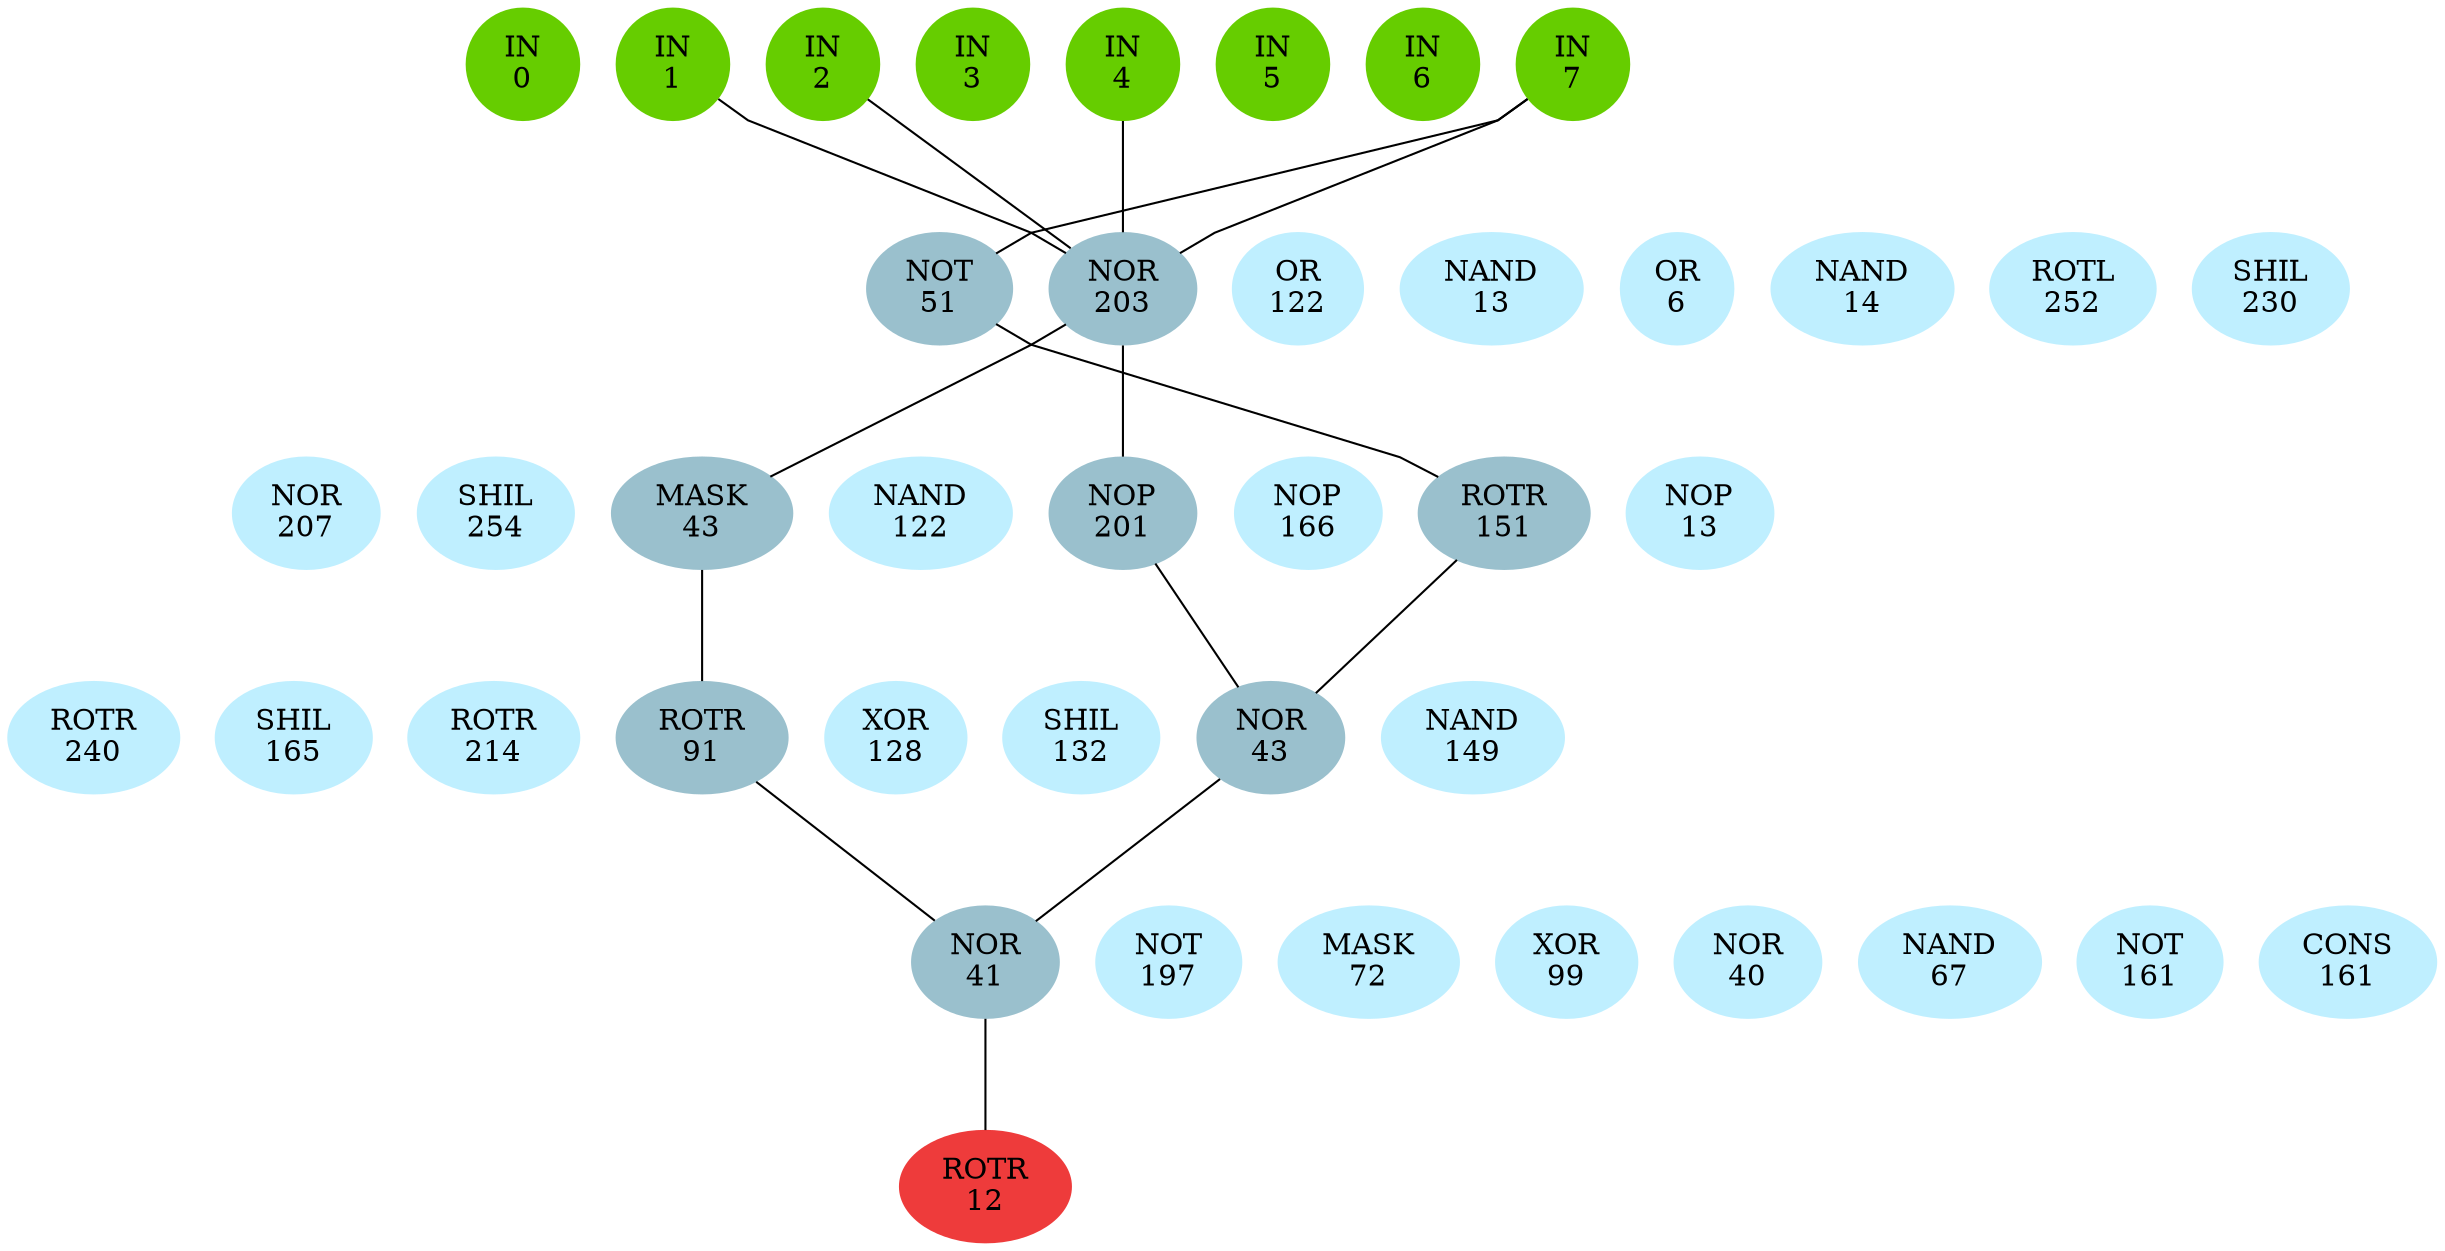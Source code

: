 graph EACircuit {
rankdir=BT;
ranksep=0.75;
ordering=out;
splines=polyline;
node [style=filled, color=lightblue2];

{ rank=same;
node [color=chartreuse3];
"-1_0"[label="IN\n0"];
node [color=chartreuse3];
"-1_1"[label="IN\n1"];
node [color=chartreuse3];
"-1_2"[label="IN\n2"];
node [color=chartreuse3];
"-1_3"[label="IN\n3"];
node [color=chartreuse3];
"-1_4"[label="IN\n4"];
node [color=chartreuse3];
"-1_5"[label="IN\n5"];
node [color=chartreuse3];
"-1_6"[label="IN\n6"];
node [color=chartreuse3];
"-1_7"[label="IN\n7"];
}
{ rank=same;
node [color=lightblue3];
"0_0"[label="NOT\n51"];
node [color=lightblue3];
"0_1"[label="NOR\n203"];
node [color=lightblue1];
"0_2"[label="OR\n122"];
node [color=lightblue1];
"0_3"[label="NAND\n13"];
node [color=lightblue1];
"0_4"[label="OR\n6"];
node [color=lightblue1];
"0_5"[label="NAND\n14"];
node [color=lightblue1];
"0_6"[label="ROTL\n252"];
node [color=lightblue1];
"0_7"[label="SHIL\n230"];
}
{ rank=same;
node [color=lightblue1];
"1_0"[label="NOR\n207"];
node [color=lightblue1];
"1_1"[label="SHIL\n254"];
node [color=lightblue3];
"1_2"[label="MASK\n43"];
node [color=lightblue1];
"1_3"[label="NAND\n122"];
node [color=lightblue3];
"1_4"[label="NOP\n201"];
node [color=lightblue1];
"1_5"[label="NOP\n166"];
node [color=lightblue3];
"1_6"[label="ROTR\n151"];
node [color=lightblue1];
"1_7"[label="NOP\n13"];
}
{ rank=same;
node [color=lightblue1];
"2_0"[label="ROTR\n240"];
node [color=lightblue1];
"2_1"[label="SHIL\n165"];
node [color=lightblue1];
"2_2"[label="ROTR\n214"];
node [color=lightblue3];
"2_3"[label="ROTR\n91"];
node [color=lightblue1];
"2_4"[label="XOR\n128"];
node [color=lightblue1];
"2_5"[label="SHIL\n132"];
node [color=lightblue3];
"2_6"[label="NOR\n43"];
node [color=lightblue1];
"2_7"[label="NAND\n149"];
}
{ rank=same;
node [color=lightblue3];
"3_0"[label="NOR\n41"];
node [color=lightblue1];
"3_1"[label="NOT\n197"];
node [color=lightblue1];
"3_2"[label="MASK\n72"];
node [color=lightblue1];
"3_3"[label="XOR\n99"];
node [color=lightblue1];
"3_4"[label="NOR\n40"];
node [color=lightblue1];
"3_5"[label="NAND\n67"];
node [color=lightblue1];
"3_6"[label="NOT\n161"];
node [color=lightblue1];
"3_7"[label="CONS\n161"];
}
{ rank=same;
node [color=brown2];
"4_0"[label="ROTR\n12"];
}
edge[style=invis];
"-1_0" -- "-1_1" -- "-1_2" -- "-1_3" -- "-1_4" -- "-1_5" -- "-1_6" -- "-1_7";
"0_0" -- "0_1" -- "0_2" -- "0_3" -- "0_4" -- "0_5" -- "0_6" -- "0_7";
"1_0" -- "1_1" -- "1_2" -- "1_3" -- "1_4" -- "1_5" -- "1_6" -- "1_7";
"2_0" -- "2_1" -- "2_2" -- "2_3" -- "2_4" -- "2_5" -- "2_6" -- "2_7";
"3_0" -- "3_1" -- "3_2" -- "3_3" -- "3_4" -- "3_5" -- "3_6" -- "3_7";
"4_0" -- "4_0";
edge[style=solid];
"0_0" -- "-1_7";
"0_1" -- "-1_1";
"0_1" -- "-1_2";
"0_1" -- "-1_4";
"0_1" -- "-1_7";
"1_2" -- "0_1";
"1_4" -- "0_1";
"1_6" -- "0_0";
"2_3" -- "1_2";
"2_6" -- "1_4";
"2_6" -- "1_6";
"3_0" -- "2_3";
"3_0" -- "2_6";
"4_0" -- "3_0";
}